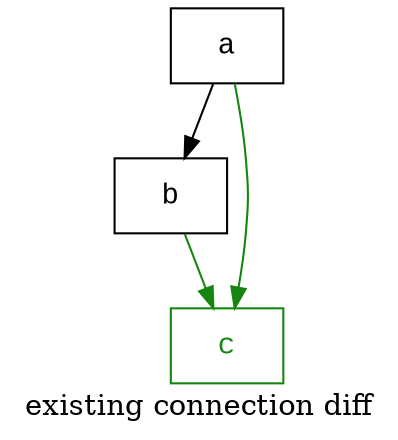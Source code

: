 digraph D {
    label="existing connection diff";
    
    node1 [fontname="Courier New",shape="rectangle",label="a"]
    
    node2 [fontname="Courier New",shape="rectangle",label="b"]
    
    node3 [color="#158510",fontcolor="#158510",fontname="Courier New",shape="rectangle",label="c"]
    
    node1 -> node2 []
    node1 -> node3 [color="#158510",]
    node2 -> node3 [color="#158510",]
}

